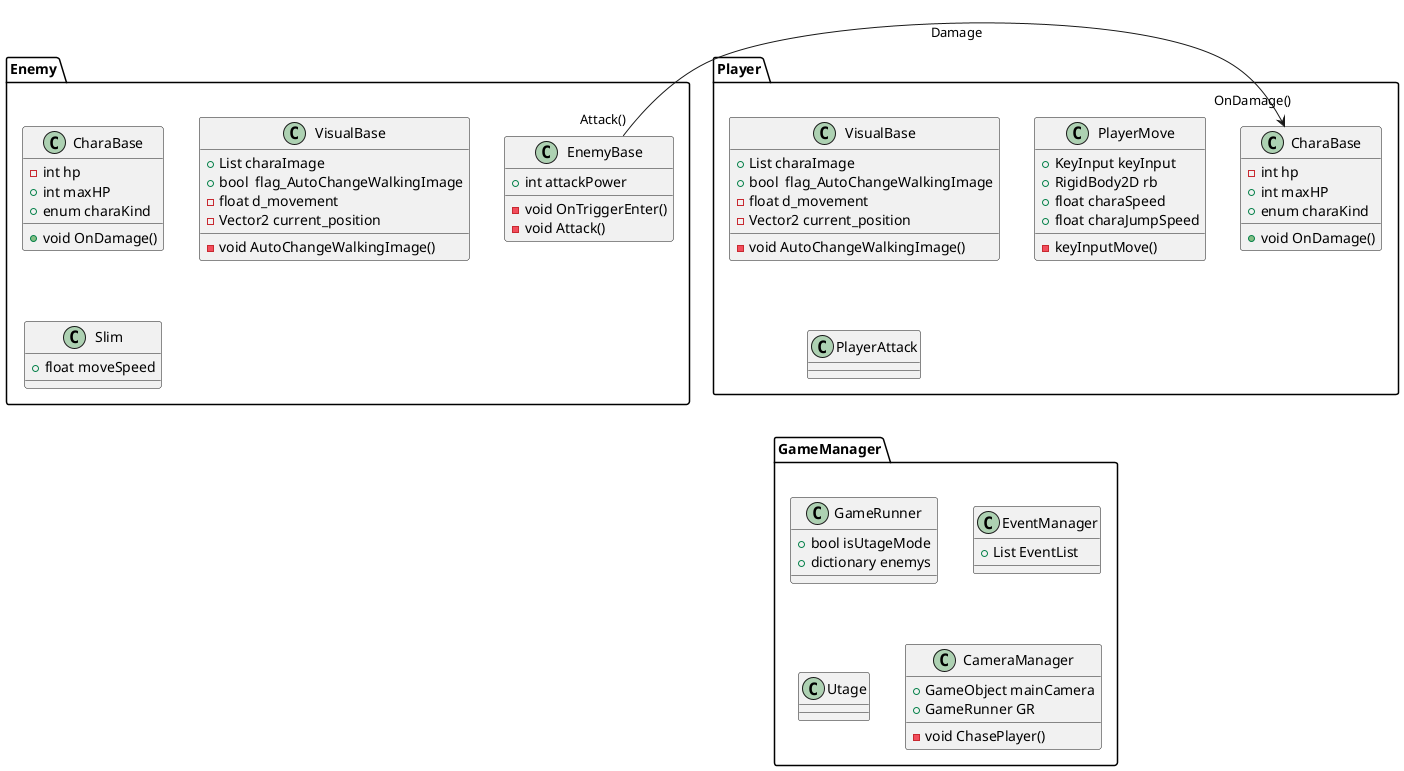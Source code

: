 @startuml

package Player{
    class Player.CharaBase{
        - int hp
        + int maxHP
        + enum charaKind

        + void OnDamage()


    }
    class Player.VisualBase{
        + List charaImage
        + bool  flag_AutoChangeWalkingImage
        - float d_movement
        - Vector2 current_position

        - void AutoChangeWalkingImage()

    }
    class Player.PlayerMove{
        + KeyInput keyInput
        + RigidBody2D rb 
        + float charaSpeed
        + float charaJumpSpeed
        - keyInputMove()
    }
    class Player.PlayerAttack{
        
    }
}
Enemy.EnemyBase "Attack()"->"OnDamage()" Player.CharaBase : Damage

package Enemy{
    class EnemyBase{
        + int attackPower
        - void OnTriggerEnter()
        - void Attack()
    }
    class Enemy.CharaBase{
        - int hp
        + int maxHP
        + enum charaKind

        + void OnDamage()


    }
    class Enemy.VisualBase{
        + List charaImage
        + bool  flag_AutoChangeWalkingImage
        - float d_movement
        - Vector2 current_position

        - void AutoChangeWalkingImage()

    }
    class Enemy.Slim{
        + float moveSpeed

        
    }
}

package GameManager{
    class GameRunner{
        + bool isUtageMode
        + dictionary enemys
        
    }
    class EventManager{
        + List EventList

    }
    class Utage{
        
    }
    class CameraManager{
        + GameObject mainCamera
        + GameRunner GR
        - void ChasePlayer()
    }
}



@enduml